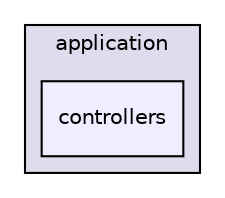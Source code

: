 digraph G {
  compound=true
  node [ fontsize="10", fontname="Helvetica"];
  edge [ labelfontsize="10", labelfontname="Helvetica"];
  subgraph clusterdir_94233ce947f8d28bfac24529385acbc7 {
    graph [ bgcolor="#ddddee", pencolor="black", label="application" fontname="Helvetica", fontsize="10", URL="dir_94233ce947f8d28bfac24529385acbc7.html"]
  dir_9ce7ebd81e04509508a8953c77163b32 [shape=box, label="controllers", style="filled", fillcolor="#eeeeff", pencolor="black", URL="dir_9ce7ebd81e04509508a8953c77163b32.html"];
  }
}
